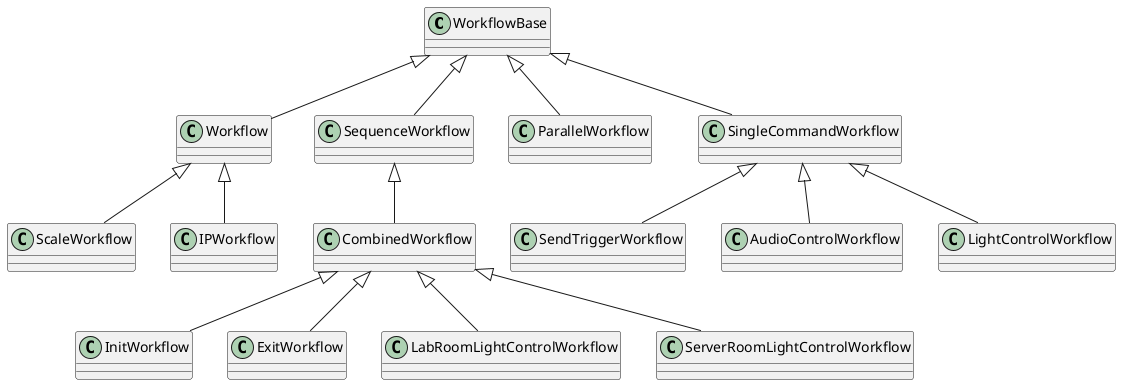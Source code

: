 @startuml workflow_engine_model_special_workflows

class WorkflowBase {
}

class Workflow {
}

class SequenceWorkflow {
}

class ParallelWorkflow {
}

class CombinedWorkflow {
}

class InitWorkflow {
}

class ExitWorkflow {
}

class SingleCommandWorkflow {
}

class SendTriggerWorkflow {
}

class ScaleWorkflow {
}

class IPWorkflow {
}

class AudioControlWorkflow {
}

class LightControlWorkflow {
}

class LabRoomLightControlWorkflow {
}

class ServerRoomLightControlWorkflow {
}

WorkflowBase <|-- Workflow
WorkflowBase <|-- SequenceWorkflow
WorkflowBase <|-- ParallelWorkflow

SequenceWorkflow <|-- CombinedWorkflow

WorkflowBase <|-- SingleCommandWorkflow
SingleCommandWorkflow <|-- SendTriggerWorkflow
SingleCommandWorkflow <|-- AudioControlWorkflow
SingleCommandWorkflow <|-- LightControlWorkflow

Workflow <|-- ScaleWorkflow
Workflow <|-- IPWorkflow

CombinedWorkflow <|-- InitWorkflow
CombinedWorkflow <|-- ExitWorkflow
CombinedWorkflow <|-- LabRoomLightControlWorkflow
CombinedWorkflow <|-- ServerRoomLightControlWorkflow

@enduml